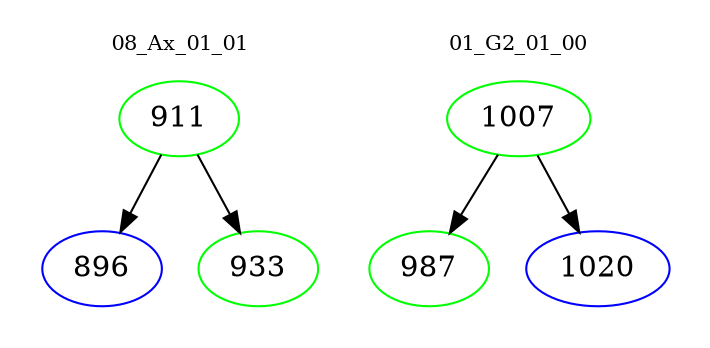 digraph{
subgraph cluster_0 {
color = white
label = "08_Ax_01_01";
fontsize=10;
T0_911 [label="911", color="green"]
T0_911 -> T0_896 [color="black"]
T0_896 [label="896", color="blue"]
T0_911 -> T0_933 [color="black"]
T0_933 [label="933", color="green"]
}
subgraph cluster_1 {
color = white
label = "01_G2_01_00";
fontsize=10;
T1_1007 [label="1007", color="green"]
T1_1007 -> T1_987 [color="black"]
T1_987 [label="987", color="green"]
T1_1007 -> T1_1020 [color="black"]
T1_1020 [label="1020", color="blue"]
}
}
